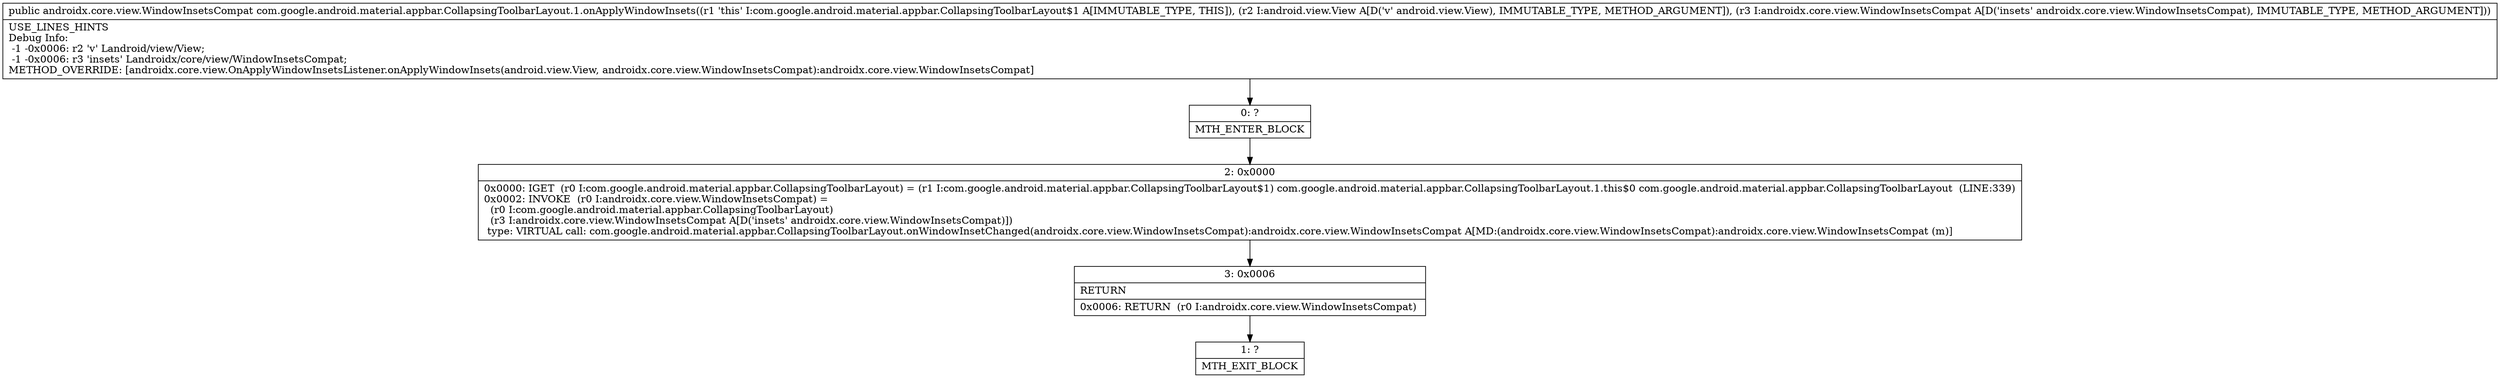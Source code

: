 digraph "CFG forcom.google.android.material.appbar.CollapsingToolbarLayout.1.onApplyWindowInsets(Landroid\/view\/View;Landroidx\/core\/view\/WindowInsetsCompat;)Landroidx\/core\/view\/WindowInsetsCompat;" {
Node_0 [shape=record,label="{0\:\ ?|MTH_ENTER_BLOCK\l}"];
Node_2 [shape=record,label="{2\:\ 0x0000|0x0000: IGET  (r0 I:com.google.android.material.appbar.CollapsingToolbarLayout) = (r1 I:com.google.android.material.appbar.CollapsingToolbarLayout$1) com.google.android.material.appbar.CollapsingToolbarLayout.1.this$0 com.google.android.material.appbar.CollapsingToolbarLayout  (LINE:339)\l0x0002: INVOKE  (r0 I:androidx.core.view.WindowInsetsCompat) = \l  (r0 I:com.google.android.material.appbar.CollapsingToolbarLayout)\l  (r3 I:androidx.core.view.WindowInsetsCompat A[D('insets' androidx.core.view.WindowInsetsCompat)])\l type: VIRTUAL call: com.google.android.material.appbar.CollapsingToolbarLayout.onWindowInsetChanged(androidx.core.view.WindowInsetsCompat):androidx.core.view.WindowInsetsCompat A[MD:(androidx.core.view.WindowInsetsCompat):androidx.core.view.WindowInsetsCompat (m)]\l}"];
Node_3 [shape=record,label="{3\:\ 0x0006|RETURN\l|0x0006: RETURN  (r0 I:androidx.core.view.WindowInsetsCompat) \l}"];
Node_1 [shape=record,label="{1\:\ ?|MTH_EXIT_BLOCK\l}"];
MethodNode[shape=record,label="{public androidx.core.view.WindowInsetsCompat com.google.android.material.appbar.CollapsingToolbarLayout.1.onApplyWindowInsets((r1 'this' I:com.google.android.material.appbar.CollapsingToolbarLayout$1 A[IMMUTABLE_TYPE, THIS]), (r2 I:android.view.View A[D('v' android.view.View), IMMUTABLE_TYPE, METHOD_ARGUMENT]), (r3 I:androidx.core.view.WindowInsetsCompat A[D('insets' androidx.core.view.WindowInsetsCompat), IMMUTABLE_TYPE, METHOD_ARGUMENT]))  | USE_LINES_HINTS\lDebug Info:\l  \-1 \-0x0006: r2 'v' Landroid\/view\/View;\l  \-1 \-0x0006: r3 'insets' Landroidx\/core\/view\/WindowInsetsCompat;\lMETHOD_OVERRIDE: [androidx.core.view.OnApplyWindowInsetsListener.onApplyWindowInsets(android.view.View, androidx.core.view.WindowInsetsCompat):androidx.core.view.WindowInsetsCompat]\l}"];
MethodNode -> Node_0;Node_0 -> Node_2;
Node_2 -> Node_3;
Node_3 -> Node_1;
}

